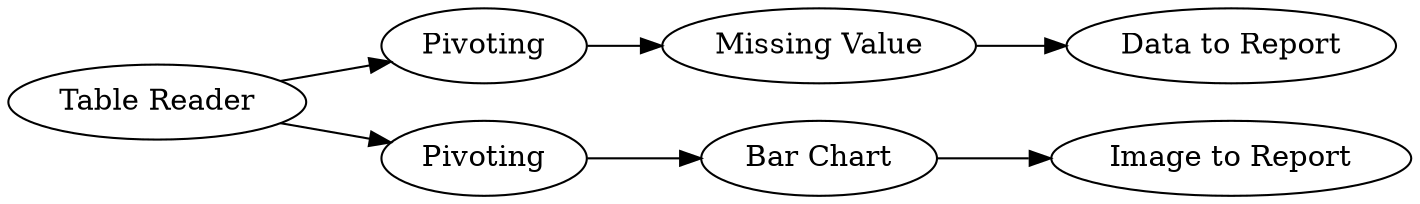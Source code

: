 digraph {
	2 [label="Table Reader"]
	13 [label=Pivoting]
	14 [label="Missing Value"]
	15 [label="Bar Chart"]
	16 [label=Pivoting]
	17 [label="Data to Report"]
	18 [label="Image to Report"]
	2 -> 16
	2 -> 13
	13 -> 14
	14 -> 17
	15 -> 18
	16 -> 15
	rankdir=LR
}
